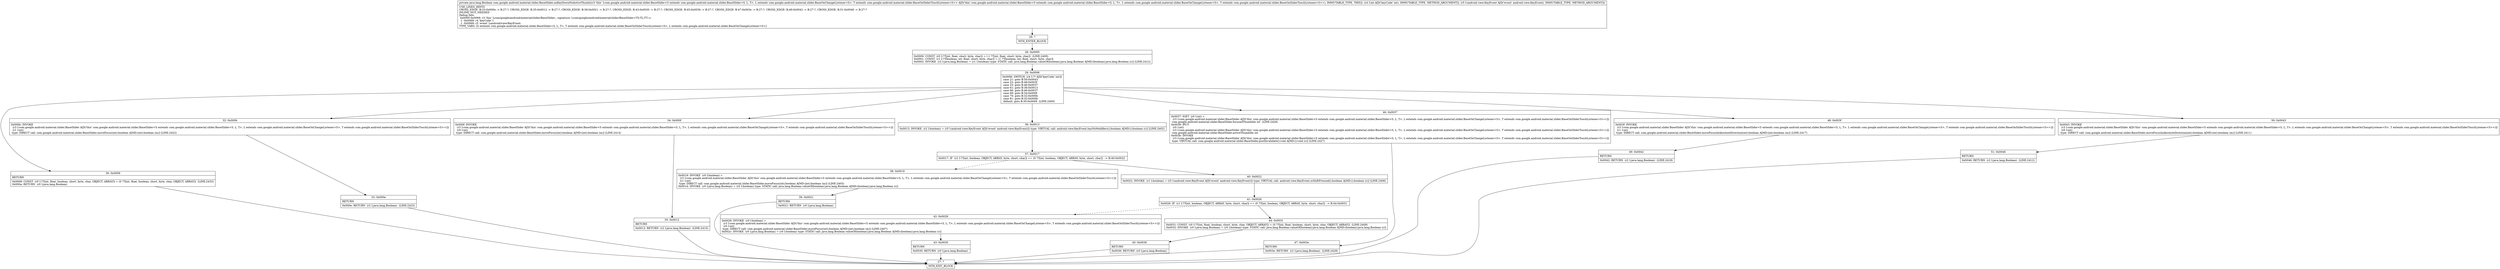digraph "CFG forcom.google.android.material.slider.BaseSlider.onKeyDownNoActiveThumb(ILandroid\/view\/KeyEvent;)Ljava\/lang\/Boolean;" {
Node_26 [shape=record,label="{26\:\ ?|MTH_ENTER_BLOCK\l}"];
Node_28 [shape=record,label="{28\:\ 0x0000|0x0000: CONST  (r0 I:??[int, float, short, byte, char]) = (\-1 ??[int, float, short, byte, char])  (LINE:2400)\l0x0001: CONST  (r1 I:??[boolean, int, float, short, byte, char]) = (1 ??[boolean, int, float, short, byte, char]) \l0x0002: INVOKE  (r2 I:java.lang.Boolean) = (r1 I:boolean) type: STATIC call: java.lang.Boolean.valueOf(boolean):java.lang.Boolean A[MD:(boolean):java.lang.Boolean (c)] (LINE:2412)\l}"];
Node_29 [shape=record,label="{29\:\ 0x0006|0x0006: SWITCH  (r4 I:?? A[D('keyCode' int)])\l case 21: goto B:50:0x0043\l case 22: goto B:48:0x003f\l case 23: goto B:46:0x0037\l case 61: goto B:36:0x0013\l case 66: goto B:46:0x0037\l case 69: goto B:34:0x000f\l case 70: goto B:32:0x000b\l case 81: goto B:32:0x000b\l default: goto B:30:0x0009  (LINE:2400)\l}"];
Node_30 [shape=record,label="{30\:\ 0x0009|RETURN\l|0x0009: CONST  (r0 I:??[int, float, boolean, short, byte, char, OBJECT, ARRAY]) = (0 ??[int, float, boolean, short, byte, char, OBJECT, ARRAY])  (LINE:2433)\l0x000a: RETURN  (r0 I:java.lang.Boolean) \l}"];
Node_27 [shape=record,label="{27\:\ ?|MTH_EXIT_BLOCK\l}"];
Node_32 [shape=record,label="{32\:\ 0x000b|0x000b: INVOKE  \l  (r3 I:com.google.android.material.slider.BaseSlider A[D('this' com.google.android.material.slider.BaseSlider\<S extends com.google.android.material.slider.BaseSlider\<S, L, T\>, L extends com.google.android.material.slider.BaseOnChangeListener\<S\>, T extends com.google.android.material.slider.BaseOnSliderTouchListener\<S\>\>)])\l  (r1 I:int)\l type: DIRECT call: com.google.android.material.slider.BaseSlider.moveFocus(int):boolean A[MD:(int):boolean (m)] (LINE:2422)\l}"];
Node_33 [shape=record,label="{33\:\ 0x000e|RETURN\l|0x000e: RETURN  (r2 I:java.lang.Boolean)  (LINE:2423)\l}"];
Node_34 [shape=record,label="{34\:\ 0x000f|0x000f: INVOKE  \l  (r3 I:com.google.android.material.slider.BaseSlider A[D('this' com.google.android.material.slider.BaseSlider\<S extends com.google.android.material.slider.BaseSlider\<S, L, T\>, L extends com.google.android.material.slider.BaseOnChangeListener\<S\>, T extends com.google.android.material.slider.BaseOnSliderTouchListener\<S\>\>)])\l  (r0 I:int)\l type: DIRECT call: com.google.android.material.slider.BaseSlider.moveFocus(int):boolean A[MD:(int):boolean (m)] (LINE:2414)\l}"];
Node_35 [shape=record,label="{35\:\ 0x0012|RETURN\l|0x0012: RETURN  (r2 I:java.lang.Boolean)  (LINE:2415)\l}"];
Node_36 [shape=record,label="{36\:\ 0x0013|0x0013: INVOKE  (r2 I:boolean) = (r5 I:android.view.KeyEvent A[D('event' android.view.KeyEvent)]) type: VIRTUAL call: android.view.KeyEvent.hasNoModifiers():boolean A[MD:():boolean (c)] (LINE:2402)\l}"];
Node_37 [shape=record,label="{37\:\ 0x0017|0x0017: IF  (r2 I:??[int, boolean, OBJECT, ARRAY, byte, short, char]) == (0 ??[int, boolean, OBJECT, ARRAY, byte, short, char])  \-\> B:40:0x0022 \l}"];
Node_38 [shape=record,label="{38\:\ 0x0019|0x0019: INVOKE  (r0 I:boolean) = \l  (r3 I:com.google.android.material.slider.BaseSlider A[D('this' com.google.android.material.slider.BaseSlider\<S extends com.google.android.material.slider.BaseSlider\<S, L, T\>, L extends com.google.android.material.slider.BaseOnChangeListener\<S\>, T extends com.google.android.material.slider.BaseOnSliderTouchListener\<S\>\>)])\l  (r1 I:int)\l type: DIRECT call: com.google.android.material.slider.BaseSlider.moveFocus(int):boolean A[MD:(int):boolean (m)] (LINE:2403)\l0x001d: INVOKE  (r0 I:java.lang.Boolean) = (r0 I:boolean) type: STATIC call: java.lang.Boolean.valueOf(boolean):java.lang.Boolean A[MD:(boolean):java.lang.Boolean (c)]\l}"];
Node_39 [shape=record,label="{39\:\ 0x0021|RETURN\l|0x0021: RETURN  (r0 I:java.lang.Boolean) \l}"];
Node_40 [shape=record,label="{40\:\ 0x0022|0x0022: INVOKE  (r1 I:boolean) = (r5 I:android.view.KeyEvent A[D('event' android.view.KeyEvent)]) type: VIRTUAL call: android.view.KeyEvent.isShiftPressed():boolean A[MD:():boolean (c)] (LINE:2406)\l}"];
Node_41 [shape=record,label="{41\:\ 0x0026|0x0026: IF  (r1 I:??[int, boolean, OBJECT, ARRAY, byte, short, char]) == (0 ??[int, boolean, OBJECT, ARRAY, byte, short, char])  \-\> B:44:0x0031 \l}"];
Node_42 [shape=record,label="{42\:\ 0x0028|0x0028: INVOKE  (r0 I:boolean) = \l  (r3 I:com.google.android.material.slider.BaseSlider A[D('this' com.google.android.material.slider.BaseSlider\<S extends com.google.android.material.slider.BaseSlider\<S, L, T\>, L extends com.google.android.material.slider.BaseOnChangeListener\<S\>, T extends com.google.android.material.slider.BaseOnSliderTouchListener\<S\>\>)])\l  (r0 I:int)\l type: DIRECT call: com.google.android.material.slider.BaseSlider.moveFocus(int):boolean A[MD:(int):boolean (m)] (LINE:2407)\l0x002c: INVOKE  (r0 I:java.lang.Boolean) = (r0 I:boolean) type: STATIC call: java.lang.Boolean.valueOf(boolean):java.lang.Boolean A[MD:(boolean):java.lang.Boolean (c)]\l}"];
Node_43 [shape=record,label="{43\:\ 0x0030|RETURN\l|0x0030: RETURN  (r0 I:java.lang.Boolean) \l}"];
Node_44 [shape=record,label="{44\:\ 0x0031|0x0031: CONST  (r0 I:??[int, float, boolean, short, byte, char, OBJECT, ARRAY]) = (0 ??[int, float, boolean, short, byte, char, OBJECT, ARRAY])  (LINE:2409)\l0x0032: INVOKE  (r0 I:java.lang.Boolean) = (r0 I:boolean) type: STATIC call: java.lang.Boolean.valueOf(boolean):java.lang.Boolean A[MD:(boolean):java.lang.Boolean (c)]\l}"];
Node_45 [shape=record,label="{45\:\ 0x0036|RETURN\l|0x0036: RETURN  (r0 I:java.lang.Boolean) \l}"];
Node_46 [shape=record,label="{46\:\ 0x0037|0x0037: IGET  (r0 I:int) = \l  (r3 I:com.google.android.material.slider.BaseSlider A[D('this' com.google.android.material.slider.BaseSlider\<S extends com.google.android.material.slider.BaseSlider\<S, L, T\>, L extends com.google.android.material.slider.BaseOnChangeListener\<S\>, T extends com.google.android.material.slider.BaseOnSliderTouchListener\<S\>\>)])\l com.google.android.material.slider.BaseSlider.focusedThumbIdx int  (LINE:2426)\l0x0039: IPUT  \l  (r0 I:int)\l  (r3 I:com.google.android.material.slider.BaseSlider A[D('this' com.google.android.material.slider.BaseSlider\<S extends com.google.android.material.slider.BaseSlider\<S, L, T\>, L extends com.google.android.material.slider.BaseOnChangeListener\<S\>, T extends com.google.android.material.slider.BaseOnSliderTouchListener\<S\>\>)])\l com.google.android.material.slider.BaseSlider.activeThumbIdx int \l0x003b: INVOKE  \l  (r3 I:com.google.android.material.slider.BaseSlider A[D('this' com.google.android.material.slider.BaseSlider\<S extends com.google.android.material.slider.BaseSlider\<S, L, T\>, L extends com.google.android.material.slider.BaseOnChangeListener\<S\>, T extends com.google.android.material.slider.BaseOnSliderTouchListener\<S\>\>)])\l type: VIRTUAL call: com.google.android.material.slider.BaseSlider.postInvalidate():void A[MD:():void (c)] (LINE:2427)\l}"];
Node_47 [shape=record,label="{47\:\ 0x003e|RETURN\l|0x003e: RETURN  (r2 I:java.lang.Boolean)  (LINE:2428)\l}"];
Node_48 [shape=record,label="{48\:\ 0x003f|0x003f: INVOKE  \l  (r3 I:com.google.android.material.slider.BaseSlider A[D('this' com.google.android.material.slider.BaseSlider\<S extends com.google.android.material.slider.BaseSlider\<S, L, T\>, L extends com.google.android.material.slider.BaseOnChangeListener\<S\>, T extends com.google.android.material.slider.BaseOnSliderTouchListener\<S\>\>)])\l  (r1 I:int)\l type: DIRECT call: com.google.android.material.slider.BaseSlider.moveFocusInAbsoluteDirection(int):boolean A[MD:(int):boolean (m)] (LINE:2417)\l}"];
Node_49 [shape=record,label="{49\:\ 0x0042|RETURN\l|0x0042: RETURN  (r2 I:java.lang.Boolean)  (LINE:2418)\l}"];
Node_50 [shape=record,label="{50\:\ 0x0043|0x0043: INVOKE  \l  (r3 I:com.google.android.material.slider.BaseSlider A[D('this' com.google.android.material.slider.BaseSlider\<S extends com.google.android.material.slider.BaseSlider\<S, L, T\>, L extends com.google.android.material.slider.BaseOnChangeListener\<S\>, T extends com.google.android.material.slider.BaseOnSliderTouchListener\<S\>\>)])\l  (r0 I:int)\l type: DIRECT call: com.google.android.material.slider.BaseSlider.moveFocusInAbsoluteDirection(int):boolean A[MD:(int):boolean (m)] (LINE:2411)\l}"];
Node_51 [shape=record,label="{51\:\ 0x0046|RETURN\l|0x0046: RETURN  (r2 I:java.lang.Boolean)  (LINE:2412)\l}"];
MethodNode[shape=record,label="{private java.lang.Boolean com.google.android.material.slider.BaseSlider.onKeyDownNoActiveThumb((r3 'this' I:com.google.android.material.slider.BaseSlider\<S extends com.google.android.material.slider.BaseSlider\<S, L, T\>, L extends com.google.android.material.slider.BaseOnChangeListener\<S\>, T extends com.google.android.material.slider.BaseOnSliderTouchListener\<S\>\> A[D('this' com.google.android.material.slider.BaseSlider\<S extends com.google.android.material.slider.BaseSlider\<S, L, T\>, L extends com.google.android.material.slider.BaseOnChangeListener\<S\>, T extends com.google.android.material.slider.BaseOnSliderTouchListener\<S\>\>), IMMUTABLE_TYPE, THIS]), (r4 I:int A[D('keyCode' int), IMMUTABLE_TYPE, METHOD_ARGUMENT]), (r5 I:android.view.KeyEvent A[D('event' android.view.KeyEvent), IMMUTABLE_TYPE, METHOD_ARGUMENT]))  | USE_LINES_HINTS\lCROSS_EDGE: B:33:0x000e \-\> B:27:?, CROSS_EDGE: B:35:0x0012 \-\> B:27:?, CROSS_EDGE: B:39:0x0021 \-\> B:27:?, CROSS_EDGE: B:43:0x0030 \-\> B:27:?, CROSS_EDGE: B:45:0x0036 \-\> B:27:?, CROSS_EDGE: B:47:0x003e \-\> B:27:?, CROSS_EDGE: B:49:0x0042 \-\> B:27:?, CROSS_EDGE: B:51:0x0046 \-\> B:27:?\lINLINE_NOT_NEEDED\lDebug Info:\l  0x0000\-0x0069: r3 'this' Lcom\/google\/android\/material\/slider\/BaseSlider;, signature: Lcom\/google\/android\/material\/slider\/BaseSlider\<TS;TL;TT;\>;\l  \-1 \-0x0069: r4 'keyCode' I\l  \-1 \-0x0069: r5 'event' Landroid\/view\/KeyEvent;\lTYPE_VARS: [S extends com.google.android.material.slider.BaseSlider\<S, L, T\>, T extends com.google.android.material.slider.BaseOnSliderTouchListener\<S\>, L extends com.google.android.material.slider.BaseOnChangeListener\<S\>]\l}"];
MethodNode -> Node_26;Node_26 -> Node_28;
Node_28 -> Node_29;
Node_29 -> Node_30;
Node_29 -> Node_32;
Node_29 -> Node_34;
Node_29 -> Node_36;
Node_29 -> Node_46;
Node_29 -> Node_48;
Node_29 -> Node_50;
Node_30 -> Node_27;
Node_32 -> Node_33;
Node_33 -> Node_27;
Node_34 -> Node_35;
Node_35 -> Node_27;
Node_36 -> Node_37;
Node_37 -> Node_38[style=dashed];
Node_37 -> Node_40;
Node_38 -> Node_39;
Node_39 -> Node_27;
Node_40 -> Node_41;
Node_41 -> Node_42[style=dashed];
Node_41 -> Node_44;
Node_42 -> Node_43;
Node_43 -> Node_27;
Node_44 -> Node_45;
Node_45 -> Node_27;
Node_46 -> Node_47;
Node_47 -> Node_27;
Node_48 -> Node_49;
Node_49 -> Node_27;
Node_50 -> Node_51;
Node_51 -> Node_27;
}

